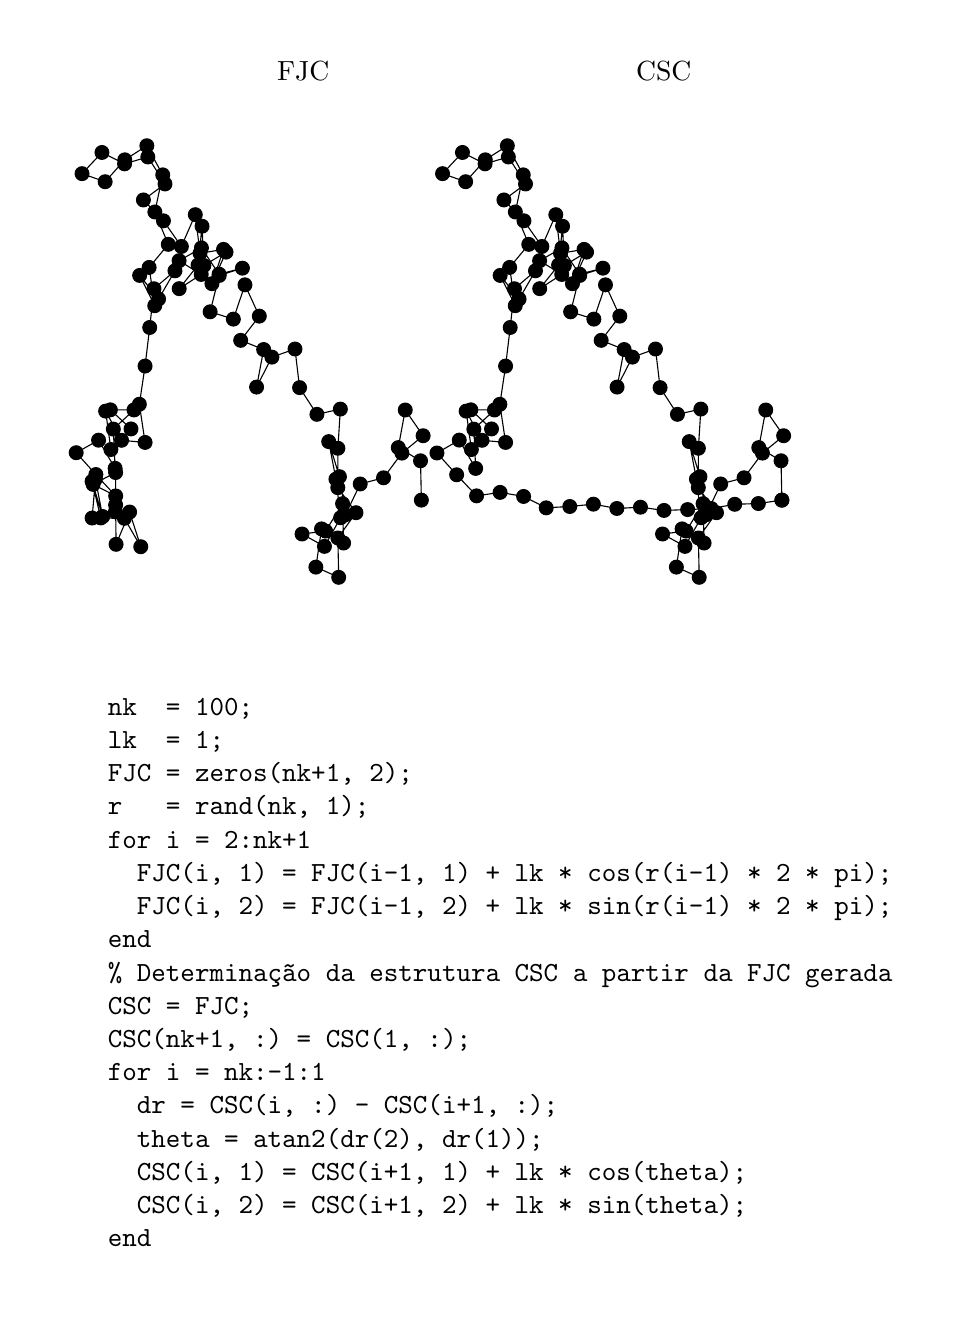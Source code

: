 %!TEX root=testfigum.tex
\begin{tikzpicture}
\useasboundingbox (-0.5cm,-9.3cm)rectangle(11cm,7cm);

\node[align=left] at (5.5,-5)
{\texttt{nk~~=~100;}\\
\texttt{lk~~=~1;}\\
\texttt{FJC~=~zeros(nk+1,~2);}\\
\texttt{r~~~=~rand(nk,~1);}\\
\texttt{for~i~=~2:nk+1}\\
\texttt{~~FJC(i,~1)~=~FJC(i-1,~1)~+~lk~*~cos(r(i-1)~*~2~*~pi);}\\
\texttt{~~FJC(i,~2)~=~FJC(i-1,~2)~+~lk~*~sin(r(i-1)~*~2~*~pi);}\\
\texttt{end}\\
\texttt{\% Determinação da estrutura CSC a partir da FJC gerada}\\
\texttt{CSC~=~FJC;}\\
\texttt{CSC(nk+1,~:)~=~CSC(1,~:);}\\
\texttt{for~i~=~nk:-1:1}\\
\texttt{~~dr~=~CSC(i,~:)~-~CSC(i+1,~:);}\\
\texttt{~~theta~=~atan2(dr(2),~dr(1));}\\
\texttt{~~CSC(i,~1)~=~CSC(i+1,~1)~+~lk~*~cos(theta);}\\
\texttt{~~CSC(i,~2)~=~CSC(i+1,~2)~+~lk~*~sin(theta);}\\
\texttt{end}};

\begin{axis}[%
width=6cm,
height=6cm,
scale only axis,
xmin=-15,
xmax=5,
ymin=-2,
ymax=10,
hide axis,
name=plot1,
title={FJC}
]
\addplot [
color=black,
solid,
mark size=2.5pt,
mark=*,
mark options={solid,fill=black},
forget plot
]
table[row sep=crcr]{
0 0\\
-0.036 0.999\\
-0.978 1.334\\
-0.683 2.289\\
0.074 1.635\\
-0.823 1.194\\
-1.602 0.567\\
-2.59 0.41\\
-3.212 -0.372\\
-3.468 0.595\\
-3.923 1.486\\
-3.617 0.533\\
-3.418 -0.447\\
-4.103 -1.175\\
-5.052 -0.861\\
-4.055 -0.786\\
-3.336 -0.091\\
-3.293 -1.09\\
-4.226 -0.731\\
-4.466 -1.702\\
-3.5 -1.961\\
-3.535 -0.962\\
-2.768 -0.32\\
-3.538 0.317\\
-3.534 1.317\\
-3.43 2.312\\
-4.421 2.179\\
-5.156 2.857\\
-5.35 3.838\\
-6.328 3.632\\
-6.977 2.871\\
-6.677 3.825\\
-7.65 4.058\\
-6.861 4.673\\
-7.468 5.468\\
-7.96 4.597\\
-8.943 4.783\\
-8.559 5.706\\
-7.576 5.891\\
-8.565 5.739\\
-9.311 6.405\\
-10.257 6.081\\
-9.32 5.732\\
-10.252 5.371\\
-9.452 5.971\\
-9.285 6.956\\
-9.209 5.959\\
-8.269 6.299\\
-8.866 5.497\\
-8.376 6.368\\
-9.371 6.27\\
-9.571 7.25\\
-10.16 6.442\\
-10.919 7.094\\
-11.767 7.624\\
-10.853 8.03\\
-11.58 8.716\\
-12.565 8.541\\
-13.522 8.83\\
-14.365 8.292\\
-13.387 8.087\\
-12.556 8.643\\
-11.622 9.001\\
-10.949 8.261\\
-11.283 7.319\\
-10.715 6.496\\
-11.525 5.91\\
-11.287 4.938\\
-11.927 5.707\\
-11.126 5.107\\
-10.431 5.825\\
-11.32 5.369\\
-11.501 4.385\\
-11.697 3.405\\
-11.939 2.435\\
-11.696 1.465\\
-12.694 1.519\\
-13.366 2.26\\
-13.144 1.285\\
-12.292 1.808\\
-13.166 2.293\\
-12.166 2.29\\
-13.041 1.804\\
-12.965 0.807\\
-13.665 1.522\\
-14.613 1.204\\
-13.78 0.65\\
-12.941 0.106\\
-13.897 0.4\\
-12.943 0.701\\
-12.951 -0.299\\
-13.939 -0.455\\
-13.798 0.535\\
-13.492 -0.417\\
-13.94 0.477\\
-13.572 -0.453\\
-12.572 -0.463\\
-11.879 -1.184\\
-12.352 -0.303\\
-12.924 -1.123\\
-12.944 -0.123\\
};
\end{axis}

\begin{axis}[%
width=6cm,
height=6cm,
scale only axis,
xmin=-15,
xmax=5,
ymin=-2,
ymax=10,
hide axis,
at=(plot1.right of south east),
anchor=left of south west,
title={CSC}
]
\addplot [
color=black,
solid,
mark size=2.5pt,
mark=*,
mark options={solid,fill=black},
forget plot
]
table[row sep=crcr]{
7.633e-017 0\\
-0.036 0.999\\
-0.978 1.334\\
-0.683 2.289\\
0.074 1.635\\
-0.823 1.194\\
-1.602 0.567\\
-2.59 0.41\\
-3.212 -0.372\\
-3.468 0.595\\
-3.923 1.486\\
-3.617 0.533\\
-3.418 -0.447\\
-4.103 -1.175\\
-5.052 -0.861\\
-4.055 -0.786\\
-3.336 -0.091\\
-3.293 -1.09\\
-4.226 -0.731\\
-4.466 -1.702\\
-3.5 -1.961\\
-3.535 -0.962\\
-2.768 -0.32\\
-3.538 0.317\\
-3.534 1.317\\
-3.43 2.312\\
-4.421 2.179\\
-5.156 2.857\\
-5.35 3.838\\
-6.328 3.632\\
-6.977 2.871\\
-6.677 3.825\\
-7.65 4.058\\
-6.861 4.673\\
-7.468 5.468\\
-7.96 4.597\\
-8.943 4.783\\
-8.559 5.706\\
-7.576 5.891\\
-8.565 5.739\\
-9.311 6.405\\
-10.257 6.081\\
-9.32 5.732\\
-10.252 5.371\\
-9.452 5.971\\
-9.285 6.956\\
-9.209 5.959\\
-8.269 6.299\\
-8.866 5.497\\
-8.376 6.368\\
-9.371 6.27\\
-9.571 7.25\\
-10.16 6.442\\
-10.919 7.094\\
-11.767 7.624\\
-10.853 8.03\\
-11.58 8.716\\
-12.565 8.541\\
-13.522 8.83\\
-14.365 8.292\\
-13.387 8.087\\
-12.556 8.643\\
-11.622 9.001\\
-10.949 8.261\\
-11.283 7.319\\
-10.715 6.496\\
-11.525 5.91\\
-11.287 4.938\\
-11.927 5.707\\
-11.126 5.107\\
-10.431 5.825\\
-11.32 5.369\\
-11.501 4.385\\
-11.697 3.405\\
-11.939 2.434\\
-11.696 1.465\\
-12.694 1.519\\
-13.366 2.26\\
-13.144 1.285\\
-12.292 1.808\\
-13.167 2.293\\
-12.167 2.289\\
-13.04 1.802\\
-12.963 0.805\\
-13.658 1.524\\
-14.602 1.197\\
-13.769 0.644\\
-12.925 0.108\\
-11.929 0.196\\
-10.935 0.093\\
-9.977 -0.196\\
-8.978 -0.162\\
-7.98 -0.103\\
-6.986 -0.212\\
-5.986 -0.18\\
-4.99 -0.262\\
-3.99 -0.24\\
-2.99 -0.214\\
-1.996 -0.106\\
-0.996 -0.087\\
0 0\\
};
\end{axis}
\end{tikzpicture}%